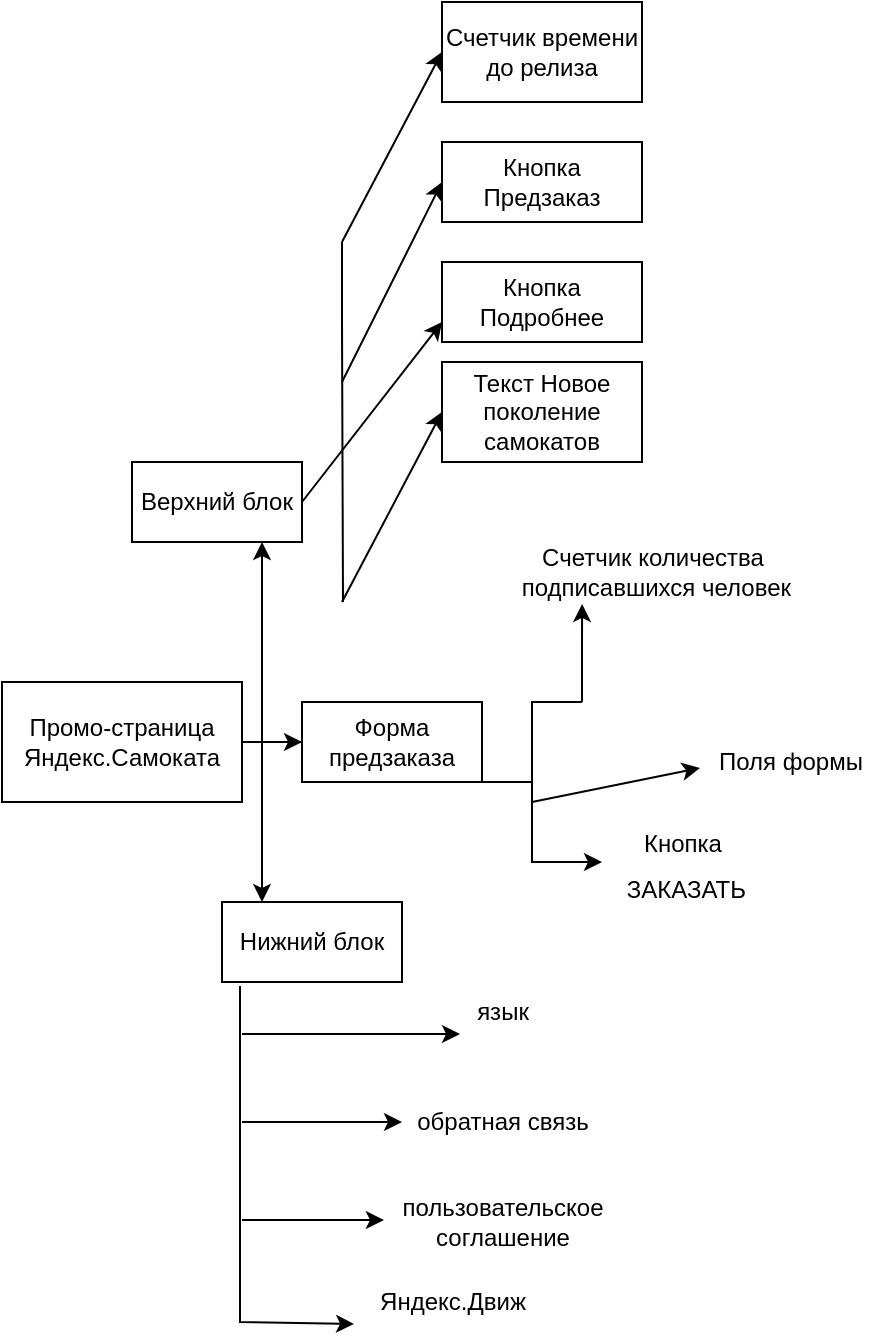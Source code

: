 <mxfile version="15.7.3" type="github">
  <diagram id="5B87IA-zjwyyQloL1bOI" name="Page-1">
    <mxGraphModel dx="1028" dy="714" grid="1" gridSize="10" guides="1" tooltips="1" connect="1" arrows="1" fold="1" page="1" pageScale="1" pageWidth="827" pageHeight="1169" math="0" shadow="0">
      <root>
        <mxCell id="0" />
        <mxCell id="1" parent="0" />
        <mxCell id="OxN0eoBSKvS-Wxx9fxRl-3" value="" style="edgeStyle=orthogonalEdgeStyle;rounded=0;orthogonalLoop=1;jettySize=auto;html=1;" edge="1" parent="1" source="OxN0eoBSKvS-Wxx9fxRl-1" target="OxN0eoBSKvS-Wxx9fxRl-2">
          <mxGeometry relative="1" as="geometry" />
        </mxCell>
        <mxCell id="OxN0eoBSKvS-Wxx9fxRl-1" value="Промо-страница Яндекс.Самоката" style="rounded=0;whiteSpace=wrap;html=1;" vertex="1" parent="1">
          <mxGeometry x="20" y="410" width="120" height="60" as="geometry" />
        </mxCell>
        <mxCell id="OxN0eoBSKvS-Wxx9fxRl-5" value="" style="edgeStyle=orthogonalEdgeStyle;rounded=0;orthogonalLoop=1;jettySize=auto;html=1;" edge="1" parent="1" source="OxN0eoBSKvS-Wxx9fxRl-2" target="OxN0eoBSKvS-Wxx9fxRl-4">
          <mxGeometry relative="1" as="geometry">
            <Array as="points">
              <mxPoint x="150" y="440" />
            </Array>
          </mxGeometry>
        </mxCell>
        <mxCell id="OxN0eoBSKvS-Wxx9fxRl-7" value="" style="edgeStyle=orthogonalEdgeStyle;rounded=0;orthogonalLoop=1;jettySize=auto;html=1;" edge="1" parent="1" source="OxN0eoBSKvS-Wxx9fxRl-2" target="OxN0eoBSKvS-Wxx9fxRl-6">
          <mxGeometry relative="1" as="geometry">
            <Array as="points">
              <mxPoint x="150" y="440" />
            </Array>
          </mxGeometry>
        </mxCell>
        <mxCell id="OxN0eoBSKvS-Wxx9fxRl-2" value="Форма предзаказа" style="whiteSpace=wrap;html=1;rounded=0;" vertex="1" parent="1">
          <mxGeometry x="170" y="420" width="90" height="40" as="geometry" />
        </mxCell>
        <mxCell id="OxN0eoBSKvS-Wxx9fxRl-4" value="Верхний блок" style="whiteSpace=wrap;html=1;rounded=0;" vertex="1" parent="1">
          <mxGeometry x="85" y="300" width="85" height="40" as="geometry" />
        </mxCell>
        <mxCell id="OxN0eoBSKvS-Wxx9fxRl-6" value="Нижний блок" style="whiteSpace=wrap;html=1;rounded=0;" vertex="1" parent="1">
          <mxGeometry x="130" y="520" width="90" height="40" as="geometry" />
        </mxCell>
        <mxCell id="OxN0eoBSKvS-Wxx9fxRl-12" value="Текст Новое поколение самокатов" style="rounded=0;whiteSpace=wrap;html=1;" vertex="1" parent="1">
          <mxGeometry x="240" y="250" width="100" height="50" as="geometry" />
        </mxCell>
        <mxCell id="OxN0eoBSKvS-Wxx9fxRl-13" value="Кнопка Подробнее" style="rounded=0;whiteSpace=wrap;html=1;" vertex="1" parent="1">
          <mxGeometry x="240" y="200" width="100" height="40" as="geometry" />
        </mxCell>
        <mxCell id="OxN0eoBSKvS-Wxx9fxRl-14" value="Кнопка Предзаказ" style="rounded=0;whiteSpace=wrap;html=1;" vertex="1" parent="1">
          <mxGeometry x="240" y="140" width="100" height="40" as="geometry" />
        </mxCell>
        <mxCell id="OxN0eoBSKvS-Wxx9fxRl-15" value="Счетчик времени до релиза" style="rounded=0;whiteSpace=wrap;html=1;" vertex="1" parent="1">
          <mxGeometry x="240" y="70" width="100" height="50" as="geometry" />
        </mxCell>
        <mxCell id="OxN0eoBSKvS-Wxx9fxRl-19" value="" style="endArrow=none;html=1;rounded=0;" edge="1" parent="1">
          <mxGeometry width="50" height="50" relative="1" as="geometry">
            <mxPoint x="190.5" y="370" as="sourcePoint" />
            <mxPoint x="190" y="190" as="targetPoint" />
            <Array as="points">
              <mxPoint x="190" y="230" />
            </Array>
          </mxGeometry>
        </mxCell>
        <mxCell id="OxN0eoBSKvS-Wxx9fxRl-22" value="" style="endArrow=classic;html=1;rounded=0;entryX=0;entryY=0.5;entryDx=0;entryDy=0;" edge="1" parent="1" target="OxN0eoBSKvS-Wxx9fxRl-15">
          <mxGeometry width="50" height="50" relative="1" as="geometry">
            <mxPoint x="190" y="190" as="sourcePoint" />
            <mxPoint x="240" y="140" as="targetPoint" />
          </mxGeometry>
        </mxCell>
        <mxCell id="OxN0eoBSKvS-Wxx9fxRl-23" value="" style="endArrow=classic;html=1;rounded=0;entryX=0;entryY=0.5;entryDx=0;entryDy=0;" edge="1" parent="1" target="OxN0eoBSKvS-Wxx9fxRl-14">
          <mxGeometry width="50" height="50" relative="1" as="geometry">
            <mxPoint x="190" y="260" as="sourcePoint" />
            <mxPoint x="240" y="210" as="targetPoint" />
          </mxGeometry>
        </mxCell>
        <mxCell id="OxN0eoBSKvS-Wxx9fxRl-24" value="" style="endArrow=classic;html=1;rounded=0;entryX=0;entryY=0.5;entryDx=0;entryDy=0;" edge="1" parent="1" target="OxN0eoBSKvS-Wxx9fxRl-12">
          <mxGeometry width="50" height="50" relative="1" as="geometry">
            <mxPoint x="190" y="370" as="sourcePoint" />
            <mxPoint x="240" y="320" as="targetPoint" />
          </mxGeometry>
        </mxCell>
        <mxCell id="OxN0eoBSKvS-Wxx9fxRl-25" value="" style="endArrow=classic;html=1;rounded=0;entryX=0;entryY=0.75;entryDx=0;entryDy=0;" edge="1" parent="1" target="OxN0eoBSKvS-Wxx9fxRl-13">
          <mxGeometry width="50" height="50" relative="1" as="geometry">
            <mxPoint x="170" y="320" as="sourcePoint" />
            <mxPoint x="220" y="270" as="targetPoint" />
          </mxGeometry>
        </mxCell>
        <mxCell id="OxN0eoBSKvS-Wxx9fxRl-26" value="Счетчик количества&lt;br&gt;&amp;nbsp;подписавшихся человек" style="text;html=1;align=center;verticalAlign=middle;resizable=0;points=[];autosize=1;strokeColor=none;fillColor=none;" vertex="1" parent="1">
          <mxGeometry x="270" y="340" width="150" height="30" as="geometry" />
        </mxCell>
        <mxCell id="OxN0eoBSKvS-Wxx9fxRl-34" value="&lt;font style=&quot;font-size: 12px&quot;&gt;Кнопка&lt;br&gt;&amp;nbsp;ЗАКАЗАТЬ&lt;/font&gt;" style="text;html=1;align=center;verticalAlign=middle;resizable=0;points=[];autosize=1;strokeColor=none;fillColor=none;fontSize=19;" vertex="1" parent="1">
          <mxGeometry x="320" y="470" width="80" height="60" as="geometry" />
        </mxCell>
        <mxCell id="OxN0eoBSKvS-Wxx9fxRl-35" value="Поля формы" style="text;html=1;align=center;verticalAlign=middle;resizable=0;points=[];autosize=1;strokeColor=none;fillColor=none;fontSize=12;" vertex="1" parent="1">
          <mxGeometry x="369" y="440" width="90" height="20" as="geometry" />
        </mxCell>
        <mxCell id="OxN0eoBSKvS-Wxx9fxRl-37" style="edgeStyle=orthogonalEdgeStyle;rounded=0;orthogonalLoop=1;jettySize=auto;html=1;exitX=1;exitY=0;exitDx=0;exitDy=0;exitPerimeter=0;entryX=0.267;entryY=1.033;entryDx=0;entryDy=0;entryPerimeter=0;fontSize=12;" edge="1" parent="1" source="OxN0eoBSKvS-Wxx9fxRl-36" target="OxN0eoBSKvS-Wxx9fxRl-26">
          <mxGeometry relative="1" as="geometry" />
        </mxCell>
        <mxCell id="OxN0eoBSKvS-Wxx9fxRl-38" style="edgeStyle=orthogonalEdgeStyle;rounded=0;orthogonalLoop=1;jettySize=auto;html=1;exitX=1;exitY=1;exitDx=0;exitDy=0;exitPerimeter=0;fontSize=12;" edge="1" parent="1" source="OxN0eoBSKvS-Wxx9fxRl-36">
          <mxGeometry relative="1" as="geometry">
            <mxPoint x="320" y="500" as="targetPoint" />
          </mxGeometry>
        </mxCell>
        <mxCell id="OxN0eoBSKvS-Wxx9fxRl-36" value="" style="strokeWidth=1;html=1;shape=mxgraph.flowchart.annotation_2;align=left;labelPosition=right;pointerEvents=1;fontSize=12;fillColor=default;gradientColor=none;" vertex="1" parent="1">
          <mxGeometry x="260" y="420" width="50" height="80" as="geometry" />
        </mxCell>
        <mxCell id="OxN0eoBSKvS-Wxx9fxRl-43" value="" style="endArrow=classic;html=1;rounded=0;fontSize=12;entryX=0;entryY=0.65;entryDx=0;entryDy=0;entryPerimeter=0;" edge="1" parent="1" target="OxN0eoBSKvS-Wxx9fxRl-35">
          <mxGeometry width="50" height="50" relative="1" as="geometry">
            <mxPoint x="285" y="470" as="sourcePoint" />
            <mxPoint x="330" y="435" as="targetPoint" />
          </mxGeometry>
        </mxCell>
        <mxCell id="OxN0eoBSKvS-Wxx9fxRl-44" value="язык" style="text;html=1;align=center;verticalAlign=middle;resizable=0;points=[];autosize=1;strokeColor=none;fillColor=none;fontSize=12;" vertex="1" parent="1">
          <mxGeometry x="250" y="565" width="40" height="20" as="geometry" />
        </mxCell>
        <mxCell id="OxN0eoBSKvS-Wxx9fxRl-45" value="обратная связь" style="text;html=1;align=center;verticalAlign=middle;resizable=0;points=[];autosize=1;strokeColor=none;fillColor=none;fontSize=12;" vertex="1" parent="1">
          <mxGeometry x="220" y="620" width="100" height="20" as="geometry" />
        </mxCell>
        <mxCell id="OxN0eoBSKvS-Wxx9fxRl-46" value="пользовательское &lt;br&gt;соглашение" style="text;html=1;align=center;verticalAlign=middle;resizable=0;points=[];autosize=1;strokeColor=none;fillColor=none;fontSize=12;" vertex="1" parent="1">
          <mxGeometry x="210" y="665" width="120" height="30" as="geometry" />
        </mxCell>
        <mxCell id="OxN0eoBSKvS-Wxx9fxRl-47" value="Яндекс.Движ" style="text;html=1;align=center;verticalAlign=middle;resizable=0;points=[];autosize=1;strokeColor=none;fillColor=none;fontSize=12;" vertex="1" parent="1">
          <mxGeometry x="200" y="710" width="90" height="20" as="geometry" />
        </mxCell>
        <mxCell id="OxN0eoBSKvS-Wxx9fxRl-48" value="" style="endArrow=classic;html=1;rounded=0;fontSize=12;exitX=0.1;exitY=1.05;exitDx=0;exitDy=0;exitPerimeter=0;entryX=-0.044;entryY=1.05;entryDx=0;entryDy=0;entryPerimeter=0;" edge="1" parent="1" source="OxN0eoBSKvS-Wxx9fxRl-6" target="OxN0eoBSKvS-Wxx9fxRl-47">
          <mxGeometry width="50" height="50" relative="1" as="geometry">
            <mxPoint x="120" y="635" as="sourcePoint" />
            <mxPoint x="180" y="670" as="targetPoint" />
            <Array as="points">
              <mxPoint x="139" y="620" />
              <mxPoint x="139" y="680" />
              <mxPoint x="139" y="730" />
            </Array>
          </mxGeometry>
        </mxCell>
        <mxCell id="OxN0eoBSKvS-Wxx9fxRl-51" value="" style="endArrow=classic;html=1;rounded=0;fontSize=12;entryX=0.008;entryY=0.467;entryDx=0;entryDy=0;entryPerimeter=0;" edge="1" parent="1" target="OxN0eoBSKvS-Wxx9fxRl-46">
          <mxGeometry width="50" height="50" relative="1" as="geometry">
            <mxPoint x="140" y="679" as="sourcePoint" />
            <mxPoint x="190" y="655" as="targetPoint" />
          </mxGeometry>
        </mxCell>
        <mxCell id="OxN0eoBSKvS-Wxx9fxRl-52" value="" style="endArrow=classic;html=1;rounded=0;fontSize=12;" edge="1" parent="1" target="OxN0eoBSKvS-Wxx9fxRl-45">
          <mxGeometry width="50" height="50" relative="1" as="geometry">
            <mxPoint x="140" y="630" as="sourcePoint" />
            <mxPoint x="190" y="605" as="targetPoint" />
          </mxGeometry>
        </mxCell>
        <mxCell id="OxN0eoBSKvS-Wxx9fxRl-53" value="" style="endArrow=classic;html=1;rounded=0;fontSize=12;entryX=-0.025;entryY=1.05;entryDx=0;entryDy=0;entryPerimeter=0;" edge="1" parent="1" target="OxN0eoBSKvS-Wxx9fxRl-44">
          <mxGeometry width="50" height="50" relative="1" as="geometry">
            <mxPoint x="140" y="586" as="sourcePoint" />
            <mxPoint x="190" y="540" as="targetPoint" />
          </mxGeometry>
        </mxCell>
      </root>
    </mxGraphModel>
  </diagram>
</mxfile>
